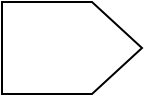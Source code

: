 <mxfile version="23.1.0" type="github">
  <diagram name="Page-1" id="YzuRRwNtvJoP5tr-6kcn">
    <mxGraphModel dx="984" dy="667" grid="1" gridSize="10" guides="1" tooltips="1" connect="1" arrows="1" fold="1" page="1" pageScale="1" pageWidth="827" pageHeight="1169" math="0" shadow="0">
      <root>
        <mxCell id="0" />
        <mxCell id="1" parent="0" />
        <mxCell id="udvCFMWbTleHwRw01EId-1" value="" style="verticalLabelPosition=bottom;shadow=0;dashed=0;align=center;html=1;verticalAlign=top;shape=mxgraph.electrical.abstract.dac;" vertex="1" parent="1">
          <mxGeometry x="120" y="280" width="70" height="46" as="geometry" />
        </mxCell>
      </root>
    </mxGraphModel>
  </diagram>
</mxfile>
